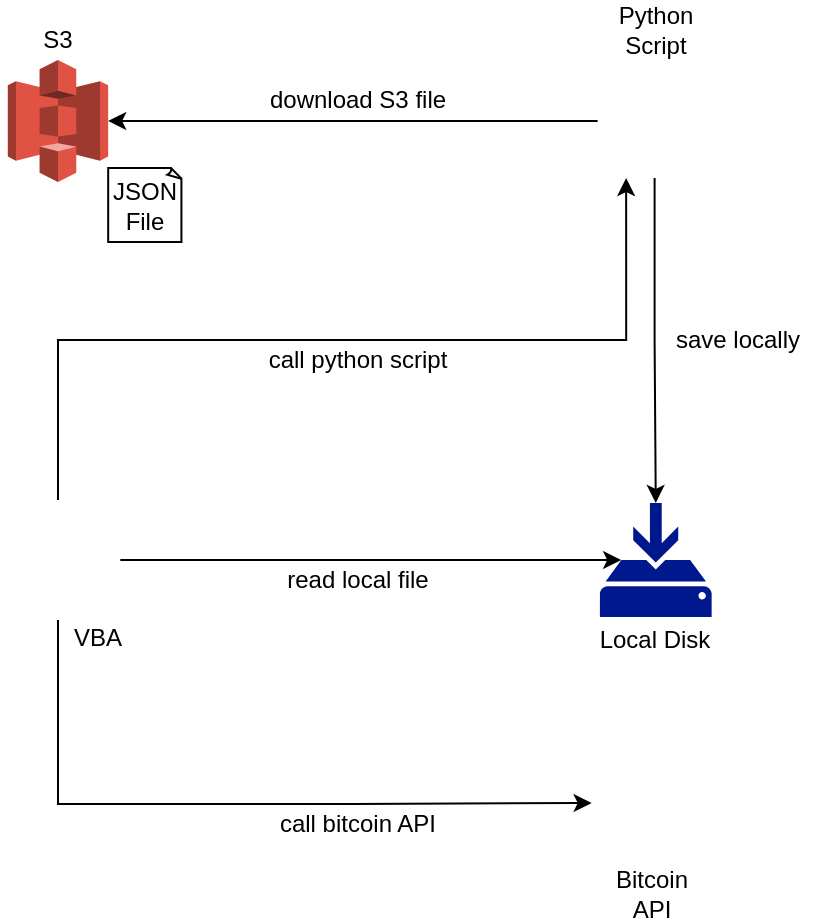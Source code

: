 <mxfile version="14.9.8" type="google"><diagram id="x3qsKP6-Mz8Kzew5KAlG" name="Page-1"><mxGraphModel dx="2043" dy="1027" grid="1" gridSize="10" guides="1" tooltips="1" connect="1" arrows="1" fold="1" page="1" pageScale="1" pageWidth="827" pageHeight="1169" math="0" shadow="0"><root><mxCell id="0"/><mxCell id="1" parent="0"/><mxCell id="HxbBq9M6R2oa_QlYJTk0-1" value="" style="outlineConnect=0;dashed=0;verticalLabelPosition=bottom;verticalAlign=top;align=center;html=1;shape=mxgraph.aws3.s3;fillColor=#E05243;gradientColor=none;" parent="1" vertex="1"><mxGeometry x="224.91" y="470" width="50.18" height="61" as="geometry"/></mxCell><mxCell id="HxbBq9M6R2oa_QlYJTk0-7" style="edgeStyle=orthogonalEdgeStyle;rounded=0;orthogonalLoop=1;jettySize=auto;html=1;entryX=1;entryY=0.5;entryDx=0;entryDy=0;entryPerimeter=0;" parent="1" source="HxbBq9M6R2oa_QlYJTk0-2" target="HxbBq9M6R2oa_QlYJTk0-1" edge="1"><mxGeometry relative="1" as="geometry"/></mxCell><mxCell id="HxbBq9M6R2oa_QlYJTk0-11" style="edgeStyle=orthogonalEdgeStyle;rounded=0;orthogonalLoop=1;jettySize=auto;html=1;entryX=0.5;entryY=0;entryDx=0;entryDy=0;entryPerimeter=0;" parent="1" source="HxbBq9M6R2oa_QlYJTk0-2" target="HxbBq9M6R2oa_QlYJTk0-10" edge="1"><mxGeometry relative="1" as="geometry"/></mxCell><mxCell id="HxbBq9M6R2oa_QlYJTk0-2" value="" style="shape=image;html=1;verticalAlign=top;verticalLabelPosition=bottom;labelBackgroundColor=#ffffff;imageAspect=0;aspect=fixed;image=https://cdn4.iconfinder.com/data/icons/logos-and-brands/512/267_Python_logo-128.png" parent="1" vertex="1"><mxGeometry x="519.82" y="472" width="57" height="57" as="geometry"/></mxCell><mxCell id="HxbBq9M6R2oa_QlYJTk0-13" style="edgeStyle=orthogonalEdgeStyle;rounded=0;orthogonalLoop=1;jettySize=auto;html=1;entryX=0.19;entryY=0.5;entryDx=0;entryDy=0;entryPerimeter=0;" parent="1" source="HxbBq9M6R2oa_QlYJTk0-4" target="HxbBq9M6R2oa_QlYJTk0-10" edge="1"><mxGeometry relative="1" as="geometry"/></mxCell><mxCell id="HxbBq9M6R2oa_QlYJTk0-18" style="edgeStyle=orthogonalEdgeStyle;rounded=0;orthogonalLoop=1;jettySize=auto;html=1;entryX=0.25;entryY=1;entryDx=0;entryDy=0;" parent="1" source="HxbBq9M6R2oa_QlYJTk0-4" target="HxbBq9M6R2oa_QlYJTk0-2" edge="1"><mxGeometry relative="1" as="geometry"><Array as="points"><mxPoint x="250" y="610"/><mxPoint x="534" y="610"/></Array></mxGeometry></mxCell><mxCell id="yY21lED6OXqH_qSZA0Qu-6" style="edgeStyle=orthogonalEdgeStyle;rounded=0;orthogonalLoop=1;jettySize=auto;html=1;entryX=0;entryY=0.5;entryDx=0;entryDy=0;" edge="1" parent="1" source="HxbBq9M6R2oa_QlYJTk0-4" target="yY21lED6OXqH_qSZA0Qu-2"><mxGeometry relative="1" as="geometry"><Array as="points"><mxPoint x="250" y="842"/><mxPoint x="398" y="842"/></Array></mxGeometry></mxCell><mxCell id="HxbBq9M6R2oa_QlYJTk0-4" value="" style="shape=image;html=1;verticalAlign=top;verticalLabelPosition=bottom;labelBackgroundColor=#ffffff;imageAspect=0;aspect=fixed;image=https://cdn0.iconfinder.com/data/icons/logos-microsoft-office-365/128/Microsoft_Office-02-128.png" parent="1" vertex="1"><mxGeometry x="221.14" y="690" width="60" height="60" as="geometry"/></mxCell><mxCell id="HxbBq9M6R2oa_QlYJTk0-5" value="S3" style="text;html=1;strokeColor=none;fillColor=none;align=center;verticalAlign=middle;whiteSpace=wrap;rounded=0;" parent="1" vertex="1"><mxGeometry x="230" y="450" width="40" height="20" as="geometry"/></mxCell><mxCell id="HxbBq9M6R2oa_QlYJTk0-6" value="JSON&lt;br&gt;File" style="whiteSpace=wrap;html=1;shape=mxgraph.basic.document" parent="1" vertex="1"><mxGeometry x="275.09" y="524" width="37" height="37" as="geometry"/></mxCell><mxCell id="HxbBq9M6R2oa_QlYJTk0-8" value="Python&lt;br&gt;Script" style="text;html=1;strokeColor=none;fillColor=none;align=center;verticalAlign=middle;whiteSpace=wrap;rounded=0;" parent="1" vertex="1"><mxGeometry x="522.02" y="440" width="53.74" height="30" as="geometry"/></mxCell><mxCell id="HxbBq9M6R2oa_QlYJTk0-9" value="download S3 file" style="text;html=1;strokeColor=none;fillColor=none;align=center;verticalAlign=middle;whiteSpace=wrap;rounded=0;" parent="1" vertex="1"><mxGeometry x="349.64" y="480" width="100.18" height="20" as="geometry"/></mxCell><mxCell id="HxbBq9M6R2oa_QlYJTk0-10" value="" style="aspect=fixed;pointerEvents=1;shadow=0;dashed=0;html=1;strokeColor=none;labelPosition=center;verticalLabelPosition=bottom;verticalAlign=top;align=center;fillColor=#00188D;shape=mxgraph.mscae.enterprise.backup_local" parent="1" vertex="1"><mxGeometry x="520.96" y="691.5" width="55.86" height="57" as="geometry"/></mxCell><mxCell id="HxbBq9M6R2oa_QlYJTk0-12" value="save locally" style="text;html=1;strokeColor=none;fillColor=none;align=center;verticalAlign=middle;whiteSpace=wrap;rounded=0;" parent="1" vertex="1"><mxGeometry x="549.82" y="600" width="80" height="20" as="geometry"/></mxCell><mxCell id="HxbBq9M6R2oa_QlYJTk0-14" value="read local file" style="text;html=1;strokeColor=none;fillColor=none;align=center;verticalAlign=middle;whiteSpace=wrap;rounded=0;" parent="1" vertex="1"><mxGeometry x="354.82" y="720" width="90" height="20" as="geometry"/></mxCell><mxCell id="HxbBq9M6R2oa_QlYJTk0-16" value="call python script" style="text;html=1;strokeColor=none;fillColor=none;align=center;verticalAlign=middle;whiteSpace=wrap;rounded=0;" parent="1" vertex="1"><mxGeometry x="349.82" y="610" width="100" height="20" as="geometry"/></mxCell><mxCell id="yY21lED6OXqH_qSZA0Qu-2" value="" style="shape=image;html=1;verticalAlign=top;verticalLabelPosition=bottom;labelBackgroundColor=#ffffff;imageAspect=0;aspect=fixed;image=https://cdn4.iconfinder.com/data/icons/logos-and-brands/512/45_Bitcoin_logo_logos-128.png" vertex="1" parent="1"><mxGeometry x="516.82" y="810" width="63" height="63" as="geometry"/></mxCell><mxCell id="yY21lED6OXqH_qSZA0Qu-3" value="VBA" style="text;html=1;strokeColor=none;fillColor=none;align=center;verticalAlign=middle;whiteSpace=wrap;rounded=0;" vertex="1" parent="1"><mxGeometry x="250" y="748.5" width="40" height="20" as="geometry"/></mxCell><mxCell id="yY21lED6OXqH_qSZA0Qu-4" value="Local Disk" style="text;html=1;strokeColor=none;fillColor=none;align=center;verticalAlign=middle;whiteSpace=wrap;rounded=0;" vertex="1" parent="1"><mxGeometry x="516.26" y="750" width="65.27" height="20" as="geometry"/></mxCell><mxCell id="yY21lED6OXqH_qSZA0Qu-5" value="Bitcoin API" style="text;html=1;strokeColor=none;fillColor=none;align=center;verticalAlign=middle;whiteSpace=wrap;rounded=0;" vertex="1" parent="1"><mxGeometry x="522.3" y="873" width="50.18" height="27" as="geometry"/></mxCell><mxCell id="yY21lED6OXqH_qSZA0Qu-10" value="call bitcoin API" style="text;html=1;strokeColor=none;fillColor=none;align=center;verticalAlign=middle;whiteSpace=wrap;rounded=0;" vertex="1" parent="1"><mxGeometry x="349.82" y="842" width="100" height="20" as="geometry"/></mxCell></root></mxGraphModel></diagram></mxfile>